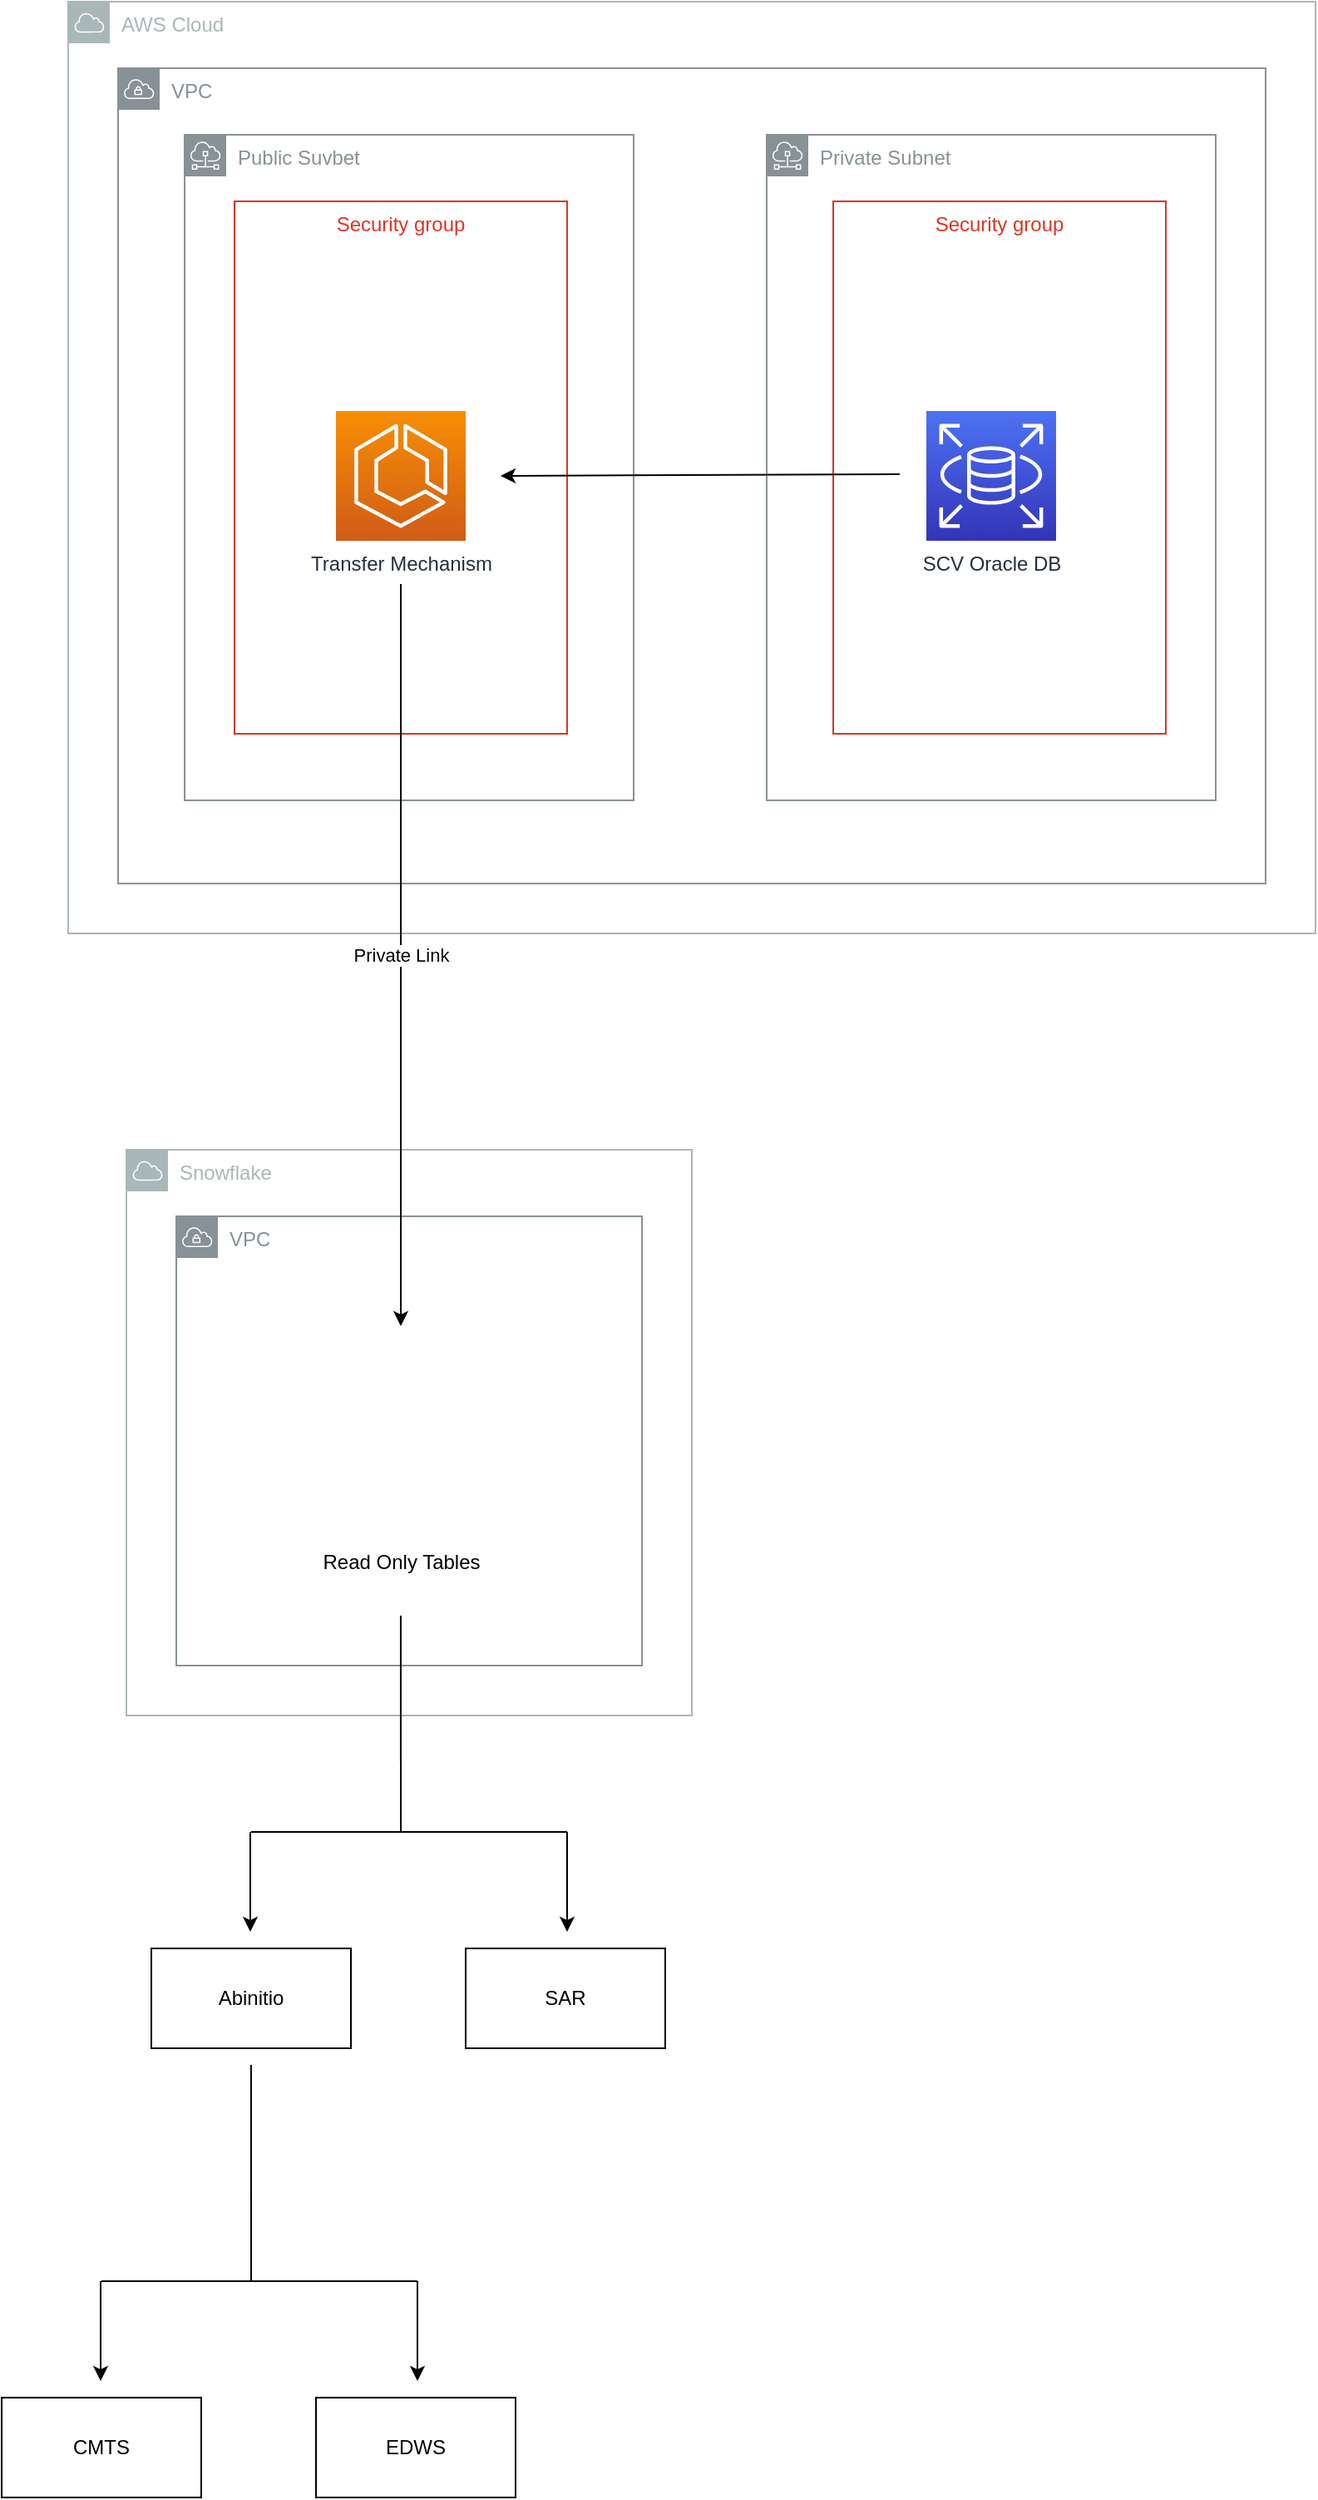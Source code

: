<mxfile version="13.7.3" type="device"><diagram id="OEDhyBHvzTQYAuGi6bDe" name="Page-1"><mxGraphModel dx="3773" dy="1487" grid="1" gridSize="10" guides="1" tooltips="1" connect="1" arrows="1" fold="1" page="1" pageScale="1" pageWidth="827" pageHeight="1169" math="0" shadow="0"><root><mxCell id="0"/><mxCell id="1" parent="0"/><mxCell id="SZhZcTEE_uzm4YyciK1N-1" value="AWS Cloud" style="outlineConnect=0;gradientColor=none;html=1;whiteSpace=wrap;fontSize=12;fontStyle=0;shape=mxgraph.aws4.group;grIcon=mxgraph.aws4.group_aws_cloud;strokeColor=#AAB7B8;fillColor=none;verticalAlign=top;align=left;spacingLeft=30;fontColor=#AAB7B8;dashed=0;" vertex="1" parent="1"><mxGeometry x="-20" y="200" width="750" height="560" as="geometry"/></mxCell><mxCell id="SZhZcTEE_uzm4YyciK1N-2" value="VPC" style="outlineConnect=0;gradientColor=none;html=1;whiteSpace=wrap;fontSize=12;fontStyle=0;shape=mxgraph.aws4.group;grIcon=mxgraph.aws4.group_vpc;strokeColor=#879196;fillColor=none;verticalAlign=top;align=left;spacingLeft=30;fontColor=#879196;dashed=0;" vertex="1" parent="1"><mxGeometry x="10" y="240" width="690" height="490" as="geometry"/></mxCell><mxCell id="SZhZcTEE_uzm4YyciK1N-3" value="Public Suvbet" style="outlineConnect=0;gradientColor=none;html=1;whiteSpace=wrap;fontSize=12;fontStyle=0;shape=mxgraph.aws4.group;grIcon=mxgraph.aws4.group_subnet;strokeColor=#879196;fillColor=none;verticalAlign=top;align=left;spacingLeft=30;fontColor=#879196;dashed=0;" vertex="1" parent="1"><mxGeometry x="50" y="280" width="270" height="400" as="geometry"/></mxCell><mxCell id="SZhZcTEE_uzm4YyciK1N-4" value="Private Subnet" style="outlineConnect=0;gradientColor=none;html=1;whiteSpace=wrap;fontSize=12;fontStyle=0;shape=mxgraph.aws4.group;grIcon=mxgraph.aws4.group_subnet;strokeColor=#879196;fillColor=none;verticalAlign=top;align=left;spacingLeft=30;fontColor=#879196;dashed=0;" vertex="1" parent="1"><mxGeometry x="400" y="280" width="270" height="400" as="geometry"/></mxCell><mxCell id="SZhZcTEE_uzm4YyciK1N-5" value="Security group" style="fillColor=none;strokeColor=#DD3522;verticalAlign=top;fontStyle=0;fontColor=#DD3522;" vertex="1" parent="1"><mxGeometry x="80" y="320" width="200" height="320" as="geometry"/></mxCell><mxCell id="SZhZcTEE_uzm4YyciK1N-6" value="Security group" style="fillColor=none;strokeColor=#DD3522;verticalAlign=top;fontStyle=0;fontColor=#DD3522;" vertex="1" parent="1"><mxGeometry x="440" y="320" width="200" height="320" as="geometry"/></mxCell><mxCell id="SZhZcTEE_uzm4YyciK1N-8" value="SCV Oracle DB" style="outlineConnect=0;fontColor=#232F3E;gradientColor=#4D72F3;gradientDirection=north;fillColor=#3334B9;strokeColor=#ffffff;dashed=0;verticalLabelPosition=bottom;verticalAlign=top;align=center;html=1;fontSize=12;fontStyle=0;aspect=fixed;shape=mxgraph.aws4.resourceIcon;resIcon=mxgraph.aws4.rds;" vertex="1" parent="1"><mxGeometry x="496" y="446" width="78" height="78" as="geometry"/></mxCell><mxCell id="SZhZcTEE_uzm4YyciK1N-10" value="Transfer Mechanism" style="outlineConnect=0;fontColor=#232F3E;gradientColor=#F78E04;gradientDirection=north;fillColor=#D05C17;strokeColor=#ffffff;dashed=0;verticalLabelPosition=bottom;verticalAlign=top;align=center;html=1;fontSize=12;fontStyle=0;aspect=fixed;shape=mxgraph.aws4.resourceIcon;resIcon=mxgraph.aws4.ecs;" vertex="1" parent="1"><mxGeometry x="141" y="446" width="78" height="78" as="geometry"/></mxCell><mxCell id="SZhZcTEE_uzm4YyciK1N-12" value="Snowflake" style="outlineConnect=0;gradientColor=none;html=1;whiteSpace=wrap;fontSize=12;fontStyle=0;shape=mxgraph.aws4.group;grIcon=mxgraph.aws4.group_aws_cloud;strokeColor=#AAB7B8;fillColor=none;verticalAlign=top;align=left;spacingLeft=30;fontColor=#AAB7B8;dashed=0;" vertex="1" parent="1"><mxGeometry x="15" y="890" width="340" height="340" as="geometry"/></mxCell><mxCell id="SZhZcTEE_uzm4YyciK1N-13" value="VPC" style="outlineConnect=0;gradientColor=none;html=1;whiteSpace=wrap;fontSize=12;fontStyle=0;shape=mxgraph.aws4.group;grIcon=mxgraph.aws4.group_vpc;strokeColor=#879196;fillColor=none;verticalAlign=top;align=left;spacingLeft=30;fontColor=#879196;dashed=0;" vertex="1" parent="1"><mxGeometry x="45" y="930" width="280" height="270" as="geometry"/></mxCell><mxCell id="SZhZcTEE_uzm4YyciK1N-14" value="Read Only Tables" style="shape=image;html=1;verticalAlign=top;verticalLabelPosition=bottom;labelBackgroundColor=#ffffff;imageAspect=0;aspect=fixed;image=https://cdn2.iconfinder.com/data/icons/amazon-aws-stencils/100/Database_copy_DynamoDB_Table-128.png" vertex="1" parent="1"><mxGeometry x="116" y="996" width="128" height="128" as="geometry"/></mxCell><mxCell id="SZhZcTEE_uzm4YyciK1N-18" value="Private Link" style="endArrow=classic;html=1;" edge="1" parent="1" target="SZhZcTEE_uzm4YyciK1N-14"><mxGeometry width="50" height="50" relative="1" as="geometry"><mxPoint x="180" y="550" as="sourcePoint"/><mxPoint x="180" y="996" as="targetPoint"/></mxGeometry></mxCell><mxCell id="SZhZcTEE_uzm4YyciK1N-20" value="Abinitio" style="rounded=0;whiteSpace=wrap;html=1;" vertex="1" parent="1"><mxGeometry x="30" y="1370" width="120" height="60" as="geometry"/></mxCell><mxCell id="SZhZcTEE_uzm4YyciK1N-21" value="SAR" style="rounded=0;whiteSpace=wrap;html=1;" vertex="1" parent="1"><mxGeometry x="219" y="1370" width="120" height="60" as="geometry"/></mxCell><mxCell id="SZhZcTEE_uzm4YyciK1N-25" value="" style="endArrow=none;html=1;" edge="1" parent="1"><mxGeometry width="50" height="50" relative="1" as="geometry"><mxPoint x="90" y="1300" as="sourcePoint"/><mxPoint x="280" y="1300" as="targetPoint"/></mxGeometry></mxCell><mxCell id="SZhZcTEE_uzm4YyciK1N-36" value="" style="endArrow=none;html=1;entryX=0.482;entryY=0.889;entryDx=0;entryDy=0;entryPerimeter=0;" edge="1" parent="1" target="SZhZcTEE_uzm4YyciK1N-13"><mxGeometry width="50" height="50" relative="1" as="geometry"><mxPoint x="180" y="1300" as="sourcePoint"/><mxPoint x="440" y="1300" as="targetPoint"/></mxGeometry></mxCell><mxCell id="SZhZcTEE_uzm4YyciK1N-37" value="" style="endArrow=classic;html=1;" edge="1" parent="1"><mxGeometry width="50" height="50" relative="1" as="geometry"><mxPoint x="280" y="1300" as="sourcePoint"/><mxPoint x="280" y="1360" as="targetPoint"/></mxGeometry></mxCell><mxCell id="SZhZcTEE_uzm4YyciK1N-38" value="" style="endArrow=classic;html=1;" edge="1" parent="1"><mxGeometry width="50" height="50" relative="1" as="geometry"><mxPoint x="89.5" y="1300" as="sourcePoint"/><mxPoint x="89.5" y="1360" as="targetPoint"/></mxGeometry></mxCell><mxCell id="SZhZcTEE_uzm4YyciK1N-39" value="CMTS" style="rounded=0;whiteSpace=wrap;html=1;" vertex="1" parent="1"><mxGeometry x="-60" y="1639.97" width="120" height="60" as="geometry"/></mxCell><mxCell id="SZhZcTEE_uzm4YyciK1N-40" value="EDWS" style="rounded=0;whiteSpace=wrap;html=1;" vertex="1" parent="1"><mxGeometry x="129" y="1639.97" width="120" height="60" as="geometry"/></mxCell><mxCell id="SZhZcTEE_uzm4YyciK1N-41" value="" style="endArrow=none;html=1;" edge="1" parent="1"><mxGeometry width="50" height="50" relative="1" as="geometry"><mxPoint y="1569.97" as="sourcePoint"/><mxPoint x="190" y="1569.97" as="targetPoint"/></mxGeometry></mxCell><mxCell id="SZhZcTEE_uzm4YyciK1N-42" value="" style="endArrow=none;html=1;entryX=0.482;entryY=0.889;entryDx=0;entryDy=0;entryPerimeter=0;" edge="1" parent="1"><mxGeometry width="50" height="50" relative="1" as="geometry"><mxPoint x="90" y="1569.97" as="sourcePoint"/><mxPoint x="89.96" y="1440.0" as="targetPoint"/></mxGeometry></mxCell><mxCell id="SZhZcTEE_uzm4YyciK1N-43" value="" style="endArrow=classic;html=1;" edge="1" parent="1"><mxGeometry width="50" height="50" relative="1" as="geometry"><mxPoint x="190" y="1569.97" as="sourcePoint"/><mxPoint x="190" y="1629.97" as="targetPoint"/></mxGeometry></mxCell><mxCell id="SZhZcTEE_uzm4YyciK1N-44" value="" style="endArrow=classic;html=1;" edge="1" parent="1"><mxGeometry width="50" height="50" relative="1" as="geometry"><mxPoint x="-0.5" y="1569.97" as="sourcePoint"/><mxPoint x="-0.5" y="1629.97" as="targetPoint"/></mxGeometry></mxCell><mxCell id="SZhZcTEE_uzm4YyciK1N-48" value="" style="endArrow=classic;html=1;" edge="1" parent="1"><mxGeometry width="50" height="50" relative="1" as="geometry"><mxPoint x="480" y="484" as="sourcePoint"/><mxPoint x="240" y="485" as="targetPoint"/></mxGeometry></mxCell></root></mxGraphModel></diagram></mxfile>